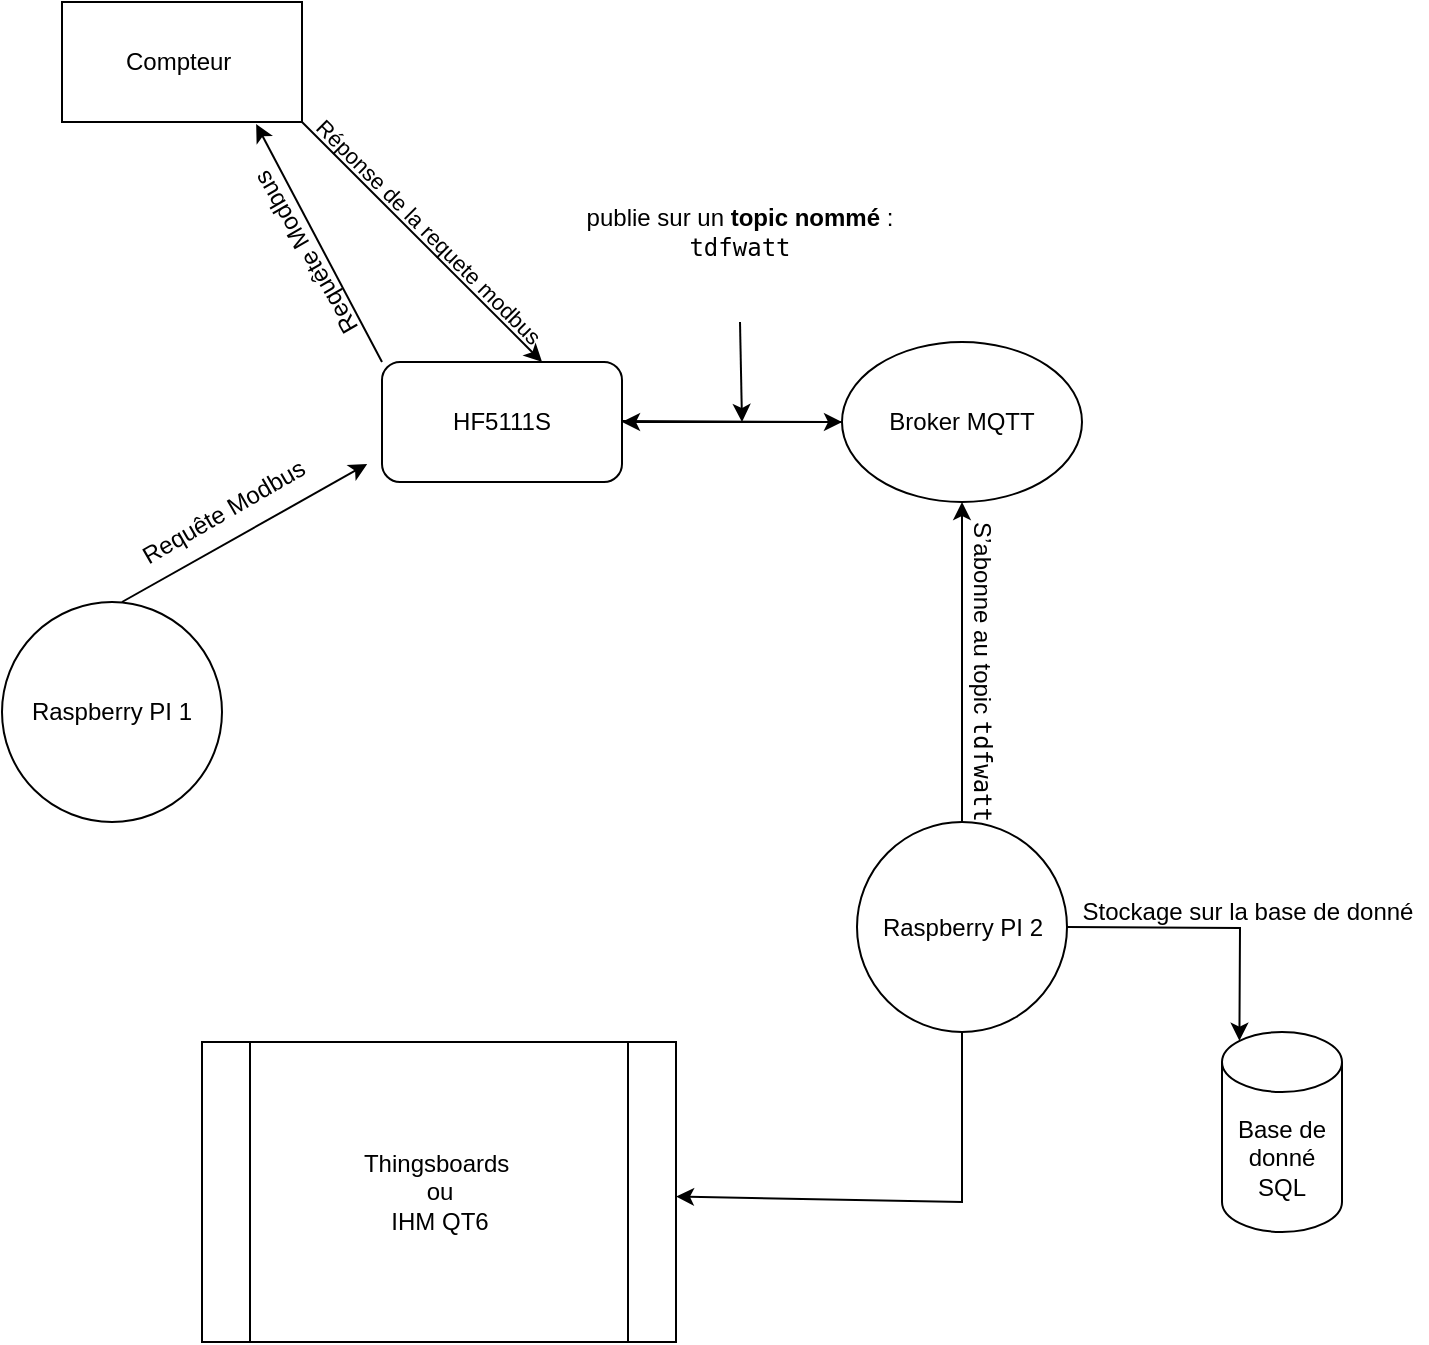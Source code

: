 <mxfile version="26.2.1">
  <diagram name="Page-1" id="Ifc5ZpYXXSdHE8ShBEyO">
    <mxGraphModel dx="3841" dy="708" grid="1" gridSize="10" guides="1" tooltips="1" connect="1" arrows="1" fold="1" page="1" pageScale="1" pageWidth="827" pageHeight="1169" math="0" shadow="0">
      <root>
        <mxCell id="0" />
        <mxCell id="1" parent="0" />
        <mxCell id="qF5azGhZ5NjrPz0XNZ-u-1" value="Raspberry PI 1" style="ellipse;whiteSpace=wrap;html=1;aspect=fixed;" vertex="1" parent="1">
          <mxGeometry x="-2370" y="590" width="110" height="110" as="geometry" />
        </mxCell>
        <mxCell id="qF5azGhZ5NjrPz0XNZ-u-2" value="" style="endArrow=classic;html=1;rounded=0;entryX=1;entryY=1;entryDx=0;entryDy=0;" edge="1" parent="1" target="qF5azGhZ5NjrPz0XNZ-u-18">
          <mxGeometry width="50" height="50" relative="1" as="geometry">
            <mxPoint x="-2310" y="590" as="sourcePoint" />
            <mxPoint x="-2235" y="540" as="targetPoint" />
            <Array as="points" />
          </mxGeometry>
        </mxCell>
        <mxCell id="qF5azGhZ5NjrPz0XNZ-u-3" value="HF5111S" style="rounded=1;whiteSpace=wrap;html=1;" vertex="1" parent="1">
          <mxGeometry x="-2180" y="470" width="120" height="60" as="geometry" />
        </mxCell>
        <mxCell id="qF5azGhZ5NjrPz0XNZ-u-4" value="Compteur&amp;nbsp;" style="rounded=0;whiteSpace=wrap;html=1;" vertex="1" parent="1">
          <mxGeometry x="-2340" y="290" width="120" height="60" as="geometry" />
        </mxCell>
        <mxCell id="qF5azGhZ5NjrPz0XNZ-u-5" value="" style="endArrow=classic;html=1;rounded=0;entryX=0.809;entryY=1.017;entryDx=0;entryDy=0;entryPerimeter=0;exitX=0;exitY=0;exitDx=0;exitDy=0;" edge="1" parent="1" source="qF5azGhZ5NjrPz0XNZ-u-3" target="qF5azGhZ5NjrPz0XNZ-u-4">
          <mxGeometry width="50" height="50" relative="1" as="geometry">
            <mxPoint x="-2210" y="400" as="sourcePoint" />
            <mxPoint x="-2160" y="350" as="targetPoint" />
          </mxGeometry>
        </mxCell>
        <mxCell id="qF5azGhZ5NjrPz0XNZ-u-7" value="" style="endArrow=classic;html=1;rounded=0;exitX=1;exitY=0.5;exitDx=0;exitDy=0;entryX=0.145;entryY=0;entryDx=0;entryDy=4.35;entryPerimeter=0;" edge="1" parent="1" source="qF5azGhZ5NjrPz0XNZ-u-15" target="qF5azGhZ5NjrPz0XNZ-u-17">
          <mxGeometry width="50" height="50" relative="1" as="geometry">
            <mxPoint x="-1880" y="610" as="sourcePoint" />
            <mxPoint x="-1830" y="610" as="targetPoint" />
            <Array as="points">
              <mxPoint x="-1751" y="753" />
            </Array>
          </mxGeometry>
        </mxCell>
        <mxCell id="qF5azGhZ5NjrPz0XNZ-u-10" value="" style="endArrow=classic;html=1;rounded=0;exitX=0.5;exitY=1;exitDx=0;exitDy=0;" edge="1" parent="1" source="qF5azGhZ5NjrPz0XNZ-u-15" target="qF5azGhZ5NjrPz0XNZ-u-16">
          <mxGeometry width="50" height="50" relative="1" as="geometry">
            <mxPoint x="-1890" y="800" as="sourcePoint" />
            <mxPoint x="-1937" y="720" as="targetPoint" />
            <Array as="points">
              <mxPoint x="-1890" y="890" />
            </Array>
          </mxGeometry>
        </mxCell>
        <mxCell id="qF5azGhZ5NjrPz0XNZ-u-11" value="" style="endArrow=classic;html=1;rounded=0;entryX=0.5;entryY=1;entryDx=0;entryDy=0;exitX=0.5;exitY=0;exitDx=0;exitDy=0;" edge="1" parent="1" source="qF5azGhZ5NjrPz0XNZ-u-15" target="qF5azGhZ5NjrPz0XNZ-u-14">
          <mxGeometry width="50" height="50" relative="1" as="geometry">
            <mxPoint x="-1860" y="540" as="sourcePoint" />
            <mxPoint x="-1810" y="490" as="targetPoint" />
            <Array as="points" />
          </mxGeometry>
        </mxCell>
        <mxCell id="qF5azGhZ5NjrPz0XNZ-u-12" value="" style="endArrow=classic;html=1;rounded=0;entryX=0;entryY=0.5;entryDx=0;entryDy=0;" edge="1" parent="1" target="qF5azGhZ5NjrPz0XNZ-u-14">
          <mxGeometry width="50" height="50" relative="1" as="geometry">
            <mxPoint x="-2060" y="499.52" as="sourcePoint" />
            <mxPoint x="-1980" y="499.52" as="targetPoint" />
          </mxGeometry>
        </mxCell>
        <mxCell id="qF5azGhZ5NjrPz0XNZ-u-13" value="" style="endArrow=classic;html=1;rounded=0;entryX=0.667;entryY=0;entryDx=0;entryDy=0;entryPerimeter=0;" edge="1" parent="1" target="qF5azGhZ5NjrPz0XNZ-u-3">
          <mxGeometry width="50" height="50" relative="1" as="geometry">
            <mxPoint x="-2220" y="350" as="sourcePoint" />
            <mxPoint x="-2170" y="300" as="targetPoint" />
          </mxGeometry>
        </mxCell>
        <mxCell id="qF5azGhZ5NjrPz0XNZ-u-26" value="" style="edgeStyle=orthogonalEdgeStyle;rounded=0;orthogonalLoop=1;jettySize=auto;html=1;" edge="1" parent="1" source="qF5azGhZ5NjrPz0XNZ-u-14" target="qF5azGhZ5NjrPz0XNZ-u-3">
          <mxGeometry relative="1" as="geometry" />
        </mxCell>
        <mxCell id="qF5azGhZ5NjrPz0XNZ-u-14" value="Broker MQTT" style="ellipse;whiteSpace=wrap;html=1;" vertex="1" parent="1">
          <mxGeometry x="-1950" y="460" width="120" height="80" as="geometry" />
        </mxCell>
        <mxCell id="qF5azGhZ5NjrPz0XNZ-u-15" value="Raspberry PI 2" style="ellipse;whiteSpace=wrap;html=1;aspect=fixed;" vertex="1" parent="1">
          <mxGeometry x="-1942.5" y="700" width="105" height="105" as="geometry" />
        </mxCell>
        <mxCell id="qF5azGhZ5NjrPz0XNZ-u-16" value="Thingsboards&amp;nbsp;&lt;div&gt;ou&lt;br&gt;IHM QT6&lt;/div&gt;" style="shape=process;whiteSpace=wrap;html=1;backgroundOutline=1;" vertex="1" parent="1">
          <mxGeometry x="-2270" y="810" width="237" height="150" as="geometry" />
        </mxCell>
        <mxCell id="qF5azGhZ5NjrPz0XNZ-u-17" value="Base de donné SQL" style="shape=cylinder3;whiteSpace=wrap;html=1;boundedLbl=1;backgroundOutline=1;size=15;" vertex="1" parent="1">
          <mxGeometry x="-1760" y="805" width="60" height="100" as="geometry" />
        </mxCell>
        <mxCell id="qF5azGhZ5NjrPz0XNZ-u-18" value="Requête Modbus" style="text;html=1;align=center;verticalAlign=middle;whiteSpace=wrap;rounded=0;rotation=-30;" vertex="1" parent="1">
          <mxGeometry x="-2333" y="530" width="148" height="30" as="geometry" />
        </mxCell>
        <mxCell id="qF5azGhZ5NjrPz0XNZ-u-19" value="Requête Modbus" style="text;html=1;align=center;verticalAlign=middle;whiteSpace=wrap;rounded=0;rotation=-120;" vertex="1" parent="1">
          <mxGeometry x="-2290" y="400" width="144" height="30" as="geometry" />
        </mxCell>
        <mxCell id="qF5azGhZ5NjrPz0XNZ-u-20" value="&lt;font style=&quot;font-size: 11px;&quot;&gt;Réponse de la requete modbus&lt;/font&gt;" style="text;html=1;align=center;verticalAlign=middle;whiteSpace=wrap;rounded=0;rotation=45;" vertex="1" parent="1">
          <mxGeometry x="-2250" y="390" width="187" height="30" as="geometry" />
        </mxCell>
        <mxCell id="qF5azGhZ5NjrPz0XNZ-u-22" value="S’abonne au topic &lt;code data-end=&quot;639&quot; data-start=&quot;630&quot;&gt;tdfwatt&lt;/code&gt;" style="text;html=1;align=center;verticalAlign=middle;whiteSpace=wrap;rounded=0;rotation=90;" vertex="1" parent="1">
          <mxGeometry x="-1970" y="610" width="180" height="30" as="geometry" />
        </mxCell>
        <mxCell id="qF5azGhZ5NjrPz0XNZ-u-23" value="Stockage sur la base de donné" style="text;html=1;align=center;verticalAlign=middle;whiteSpace=wrap;rounded=0;" vertex="1" parent="1">
          <mxGeometry x="-1837.5" y="730" width="180" height="30" as="geometry" />
        </mxCell>
        <mxCell id="qF5azGhZ5NjrPz0XNZ-u-24" value="publie sur un &lt;strong data-end=&quot;447&quot; data-start=&quot;432&quot;&gt;topic nommé&lt;/strong&gt; : &lt;code data-end=&quot;459&quot; data-start=&quot;450&quot;&gt;tdfwatt&lt;/code&gt;" style="text;html=1;align=center;verticalAlign=middle;whiteSpace=wrap;rounded=0;" vertex="1" parent="1">
          <mxGeometry x="-2090" y="360" width="178" height="90" as="geometry" />
        </mxCell>
        <mxCell id="qF5azGhZ5NjrPz0XNZ-u-25" value="" style="endArrow=classic;html=1;rounded=0;exitX=0.5;exitY=1;exitDx=0;exitDy=0;" edge="1" parent="1" source="qF5azGhZ5NjrPz0XNZ-u-24">
          <mxGeometry width="50" height="50" relative="1" as="geometry">
            <mxPoint x="-1989" y="450" as="sourcePoint" />
            <mxPoint x="-2000" y="500" as="targetPoint" />
          </mxGeometry>
        </mxCell>
      </root>
    </mxGraphModel>
  </diagram>
</mxfile>
